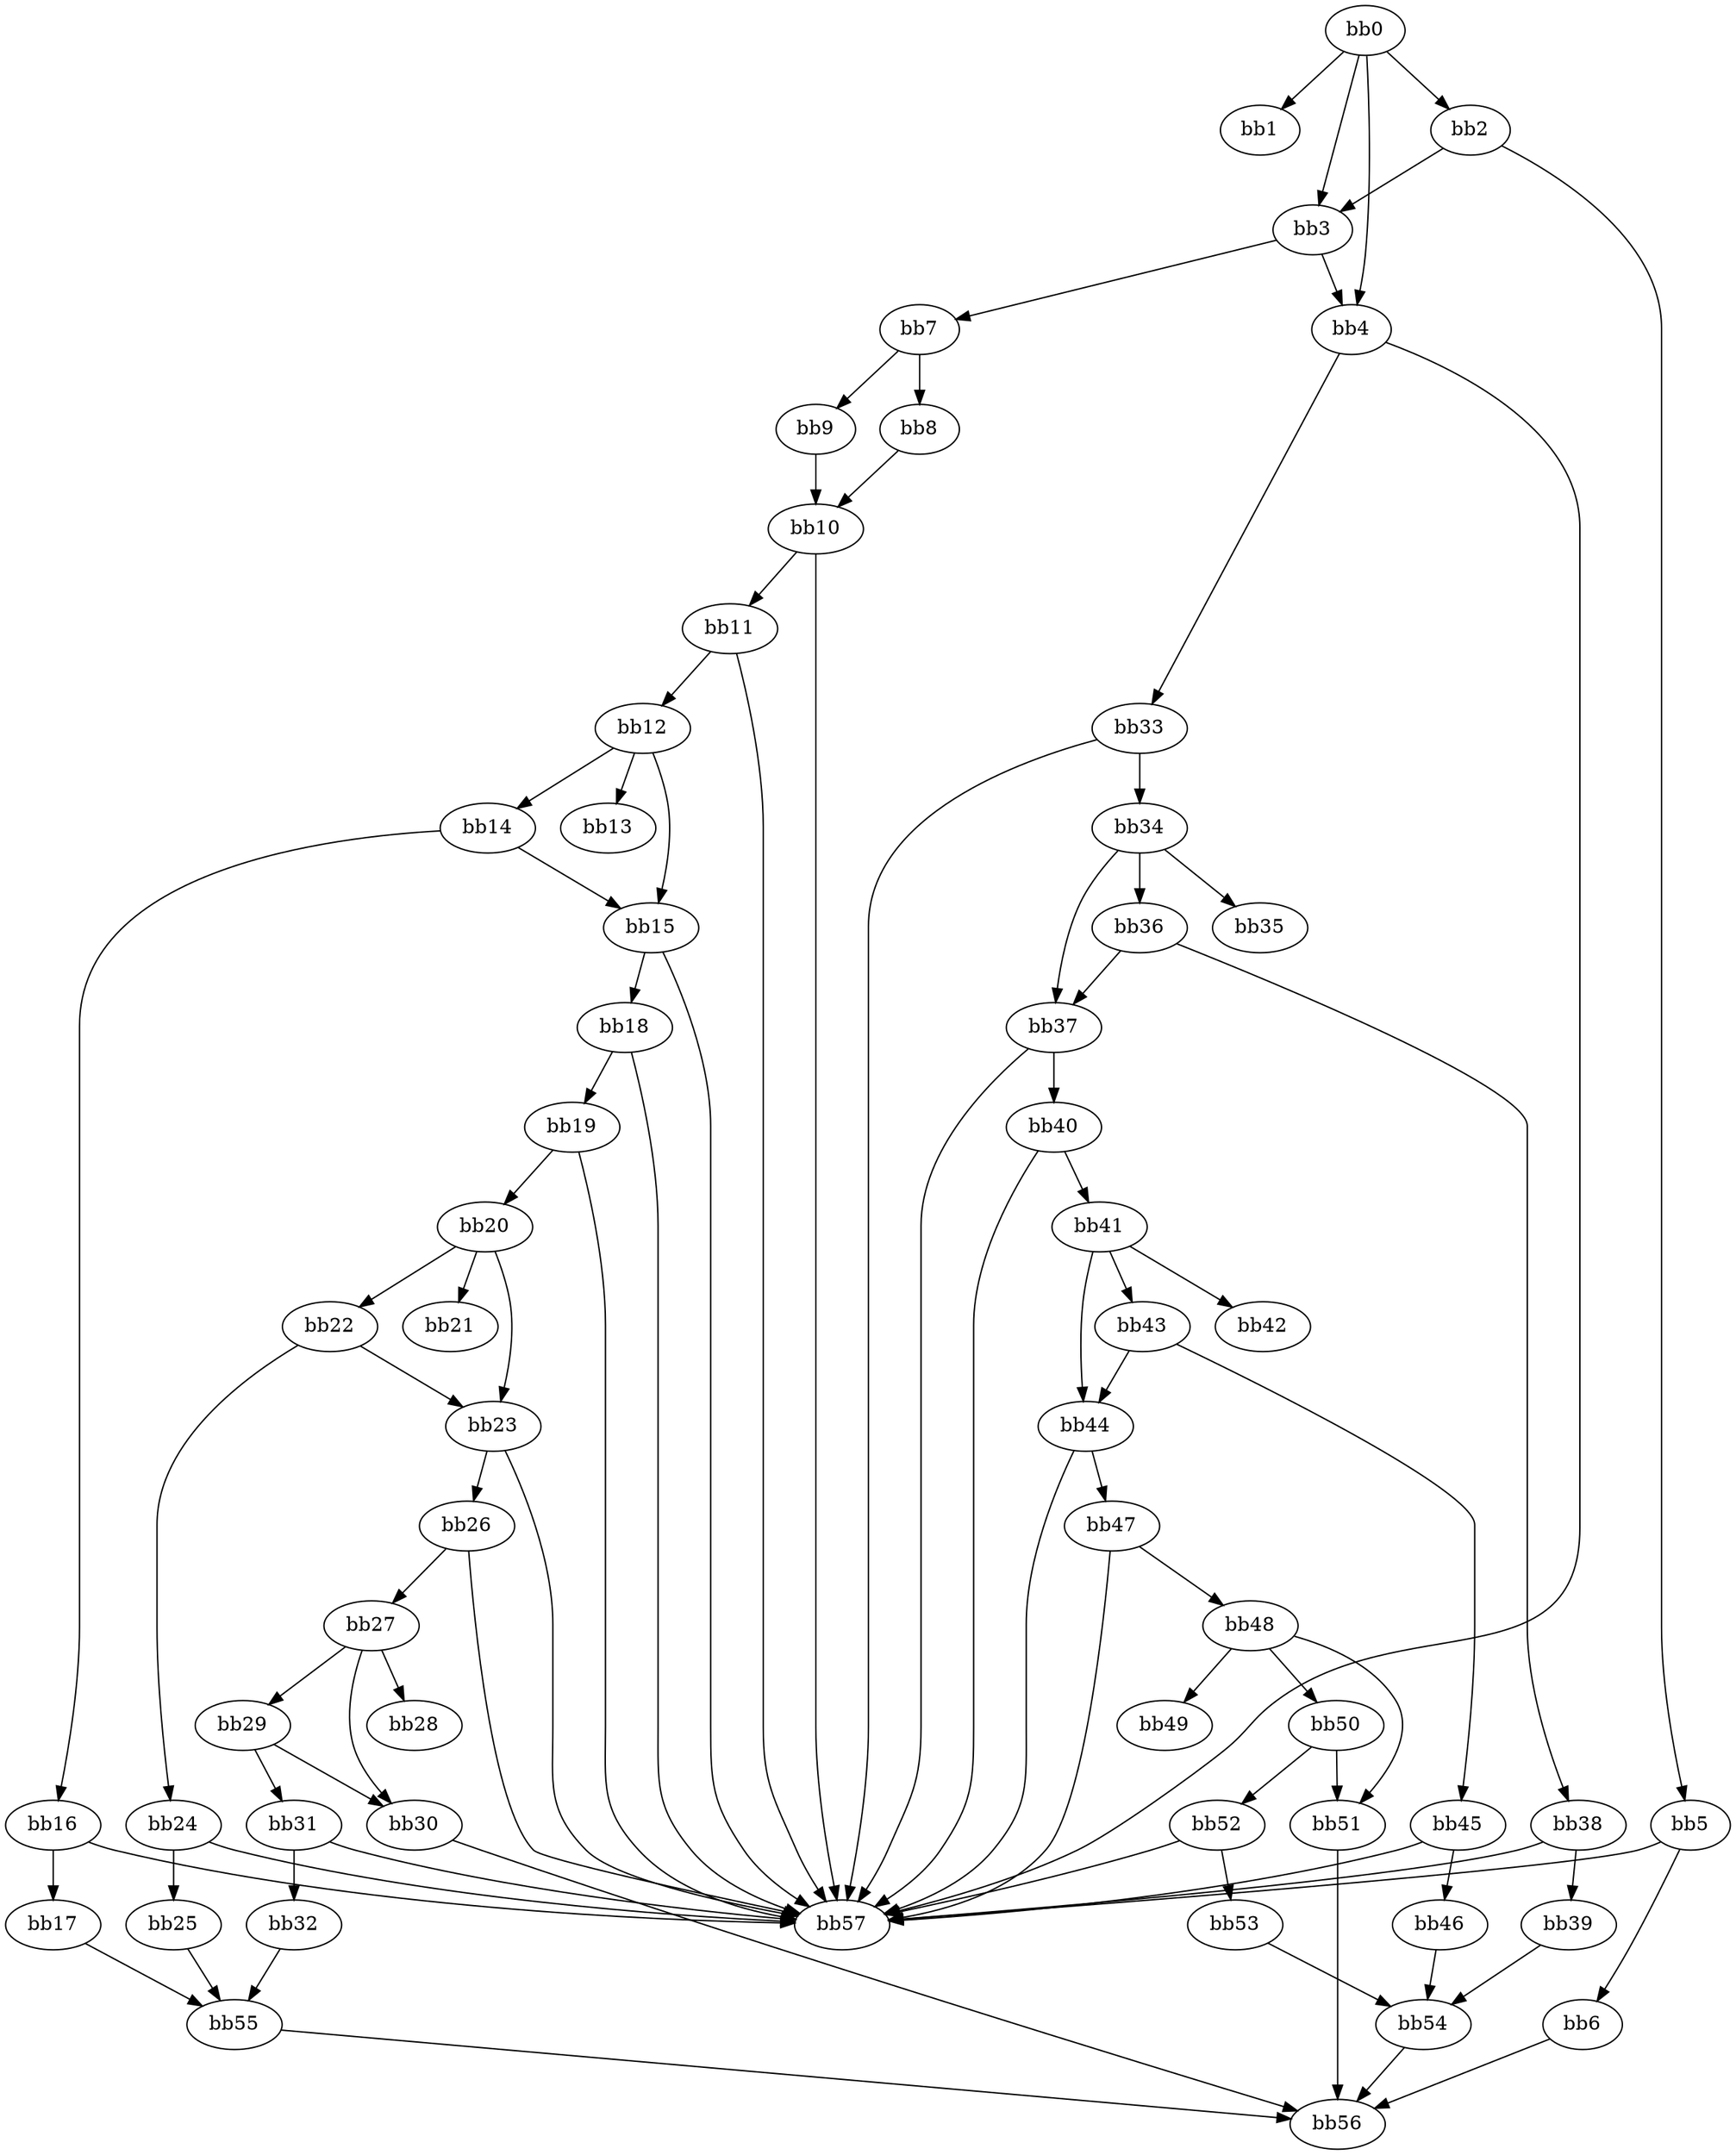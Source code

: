 digraph {
    0 [ label = "bb0\l" ]
    1 [ label = "bb1\l" ]
    2 [ label = "bb2\l" ]
    3 [ label = "bb3\l" ]
    4 [ label = "bb4\l" ]
    5 [ label = "bb5\l" ]
    6 [ label = "bb6\l" ]
    7 [ label = "bb7\l" ]
    8 [ label = "bb8\l" ]
    9 [ label = "bb9\l" ]
    10 [ label = "bb10\l" ]
    11 [ label = "bb11\l" ]
    12 [ label = "bb12\l" ]
    13 [ label = "bb13\l" ]
    14 [ label = "bb14\l" ]
    15 [ label = "bb15\l" ]
    16 [ label = "bb16\l" ]
    17 [ label = "bb17\l" ]
    18 [ label = "bb18\l" ]
    19 [ label = "bb19\l" ]
    20 [ label = "bb20\l" ]
    21 [ label = "bb21\l" ]
    22 [ label = "bb22\l" ]
    23 [ label = "bb23\l" ]
    24 [ label = "bb24\l" ]
    25 [ label = "bb25\l" ]
    26 [ label = "bb26\l" ]
    27 [ label = "bb27\l" ]
    28 [ label = "bb28\l" ]
    29 [ label = "bb29\l" ]
    30 [ label = "bb30\l" ]
    31 [ label = "bb31\l" ]
    32 [ label = "bb32\l" ]
    33 [ label = "bb33\l" ]
    34 [ label = "bb34\l" ]
    35 [ label = "bb35\l" ]
    36 [ label = "bb36\l" ]
    37 [ label = "bb37\l" ]
    38 [ label = "bb38\l" ]
    39 [ label = "bb39\l" ]
    40 [ label = "bb40\l" ]
    41 [ label = "bb41\l" ]
    42 [ label = "bb42\l" ]
    43 [ label = "bb43\l" ]
    44 [ label = "bb44\l" ]
    45 [ label = "bb45\l" ]
    46 [ label = "bb46\l" ]
    47 [ label = "bb47\l" ]
    48 [ label = "bb48\l" ]
    49 [ label = "bb49\l" ]
    50 [ label = "bb50\l" ]
    51 [ label = "bb51\l" ]
    52 [ label = "bb52\l" ]
    53 [ label = "bb53\l" ]
    54 [ label = "bb54\l" ]
    55 [ label = "bb55\l" ]
    56 [ label = "bb56\l" ]
    57 [ label = "bb57\l" ]
    0 -> 1 [ ]
    0 -> 2 [ ]
    0 -> 3 [ ]
    0 -> 4 [ ]
    2 -> 3 [ ]
    2 -> 5 [ ]
    3 -> 4 [ ]
    3 -> 7 [ ]
    4 -> 33 [ ]
    4 -> 57 [ ]
    5 -> 6 [ ]
    5 -> 57 [ ]
    6 -> 56 [ ]
    7 -> 8 [ ]
    7 -> 9 [ ]
    8 -> 10 [ ]
    9 -> 10 [ ]
    10 -> 11 [ ]
    10 -> 57 [ ]
    11 -> 12 [ ]
    11 -> 57 [ ]
    12 -> 13 [ ]
    12 -> 14 [ ]
    12 -> 15 [ ]
    14 -> 15 [ ]
    14 -> 16 [ ]
    15 -> 18 [ ]
    15 -> 57 [ ]
    16 -> 17 [ ]
    16 -> 57 [ ]
    17 -> 55 [ ]
    18 -> 19 [ ]
    18 -> 57 [ ]
    19 -> 20 [ ]
    19 -> 57 [ ]
    20 -> 21 [ ]
    20 -> 22 [ ]
    20 -> 23 [ ]
    22 -> 23 [ ]
    22 -> 24 [ ]
    23 -> 26 [ ]
    23 -> 57 [ ]
    24 -> 25 [ ]
    24 -> 57 [ ]
    25 -> 55 [ ]
    26 -> 27 [ ]
    26 -> 57 [ ]
    27 -> 28 [ ]
    27 -> 29 [ ]
    27 -> 30 [ ]
    29 -> 30 [ ]
    29 -> 31 [ ]
    30 -> 56 [ ]
    31 -> 32 [ ]
    31 -> 57 [ ]
    32 -> 55 [ ]
    33 -> 34 [ ]
    33 -> 57 [ ]
    34 -> 35 [ ]
    34 -> 36 [ ]
    34 -> 37 [ ]
    36 -> 37 [ ]
    36 -> 38 [ ]
    37 -> 40 [ ]
    37 -> 57 [ ]
    38 -> 39 [ ]
    38 -> 57 [ ]
    39 -> 54 [ ]
    40 -> 41 [ ]
    40 -> 57 [ ]
    41 -> 42 [ ]
    41 -> 43 [ ]
    41 -> 44 [ ]
    43 -> 44 [ ]
    43 -> 45 [ ]
    44 -> 47 [ ]
    44 -> 57 [ ]
    45 -> 46 [ ]
    45 -> 57 [ ]
    46 -> 54 [ ]
    47 -> 48 [ ]
    47 -> 57 [ ]
    48 -> 49 [ ]
    48 -> 50 [ ]
    48 -> 51 [ ]
    50 -> 51 [ ]
    50 -> 52 [ ]
    51 -> 56 [ ]
    52 -> 53 [ ]
    52 -> 57 [ ]
    53 -> 54 [ ]
    54 -> 56 [ ]
    55 -> 56 [ ]
}

